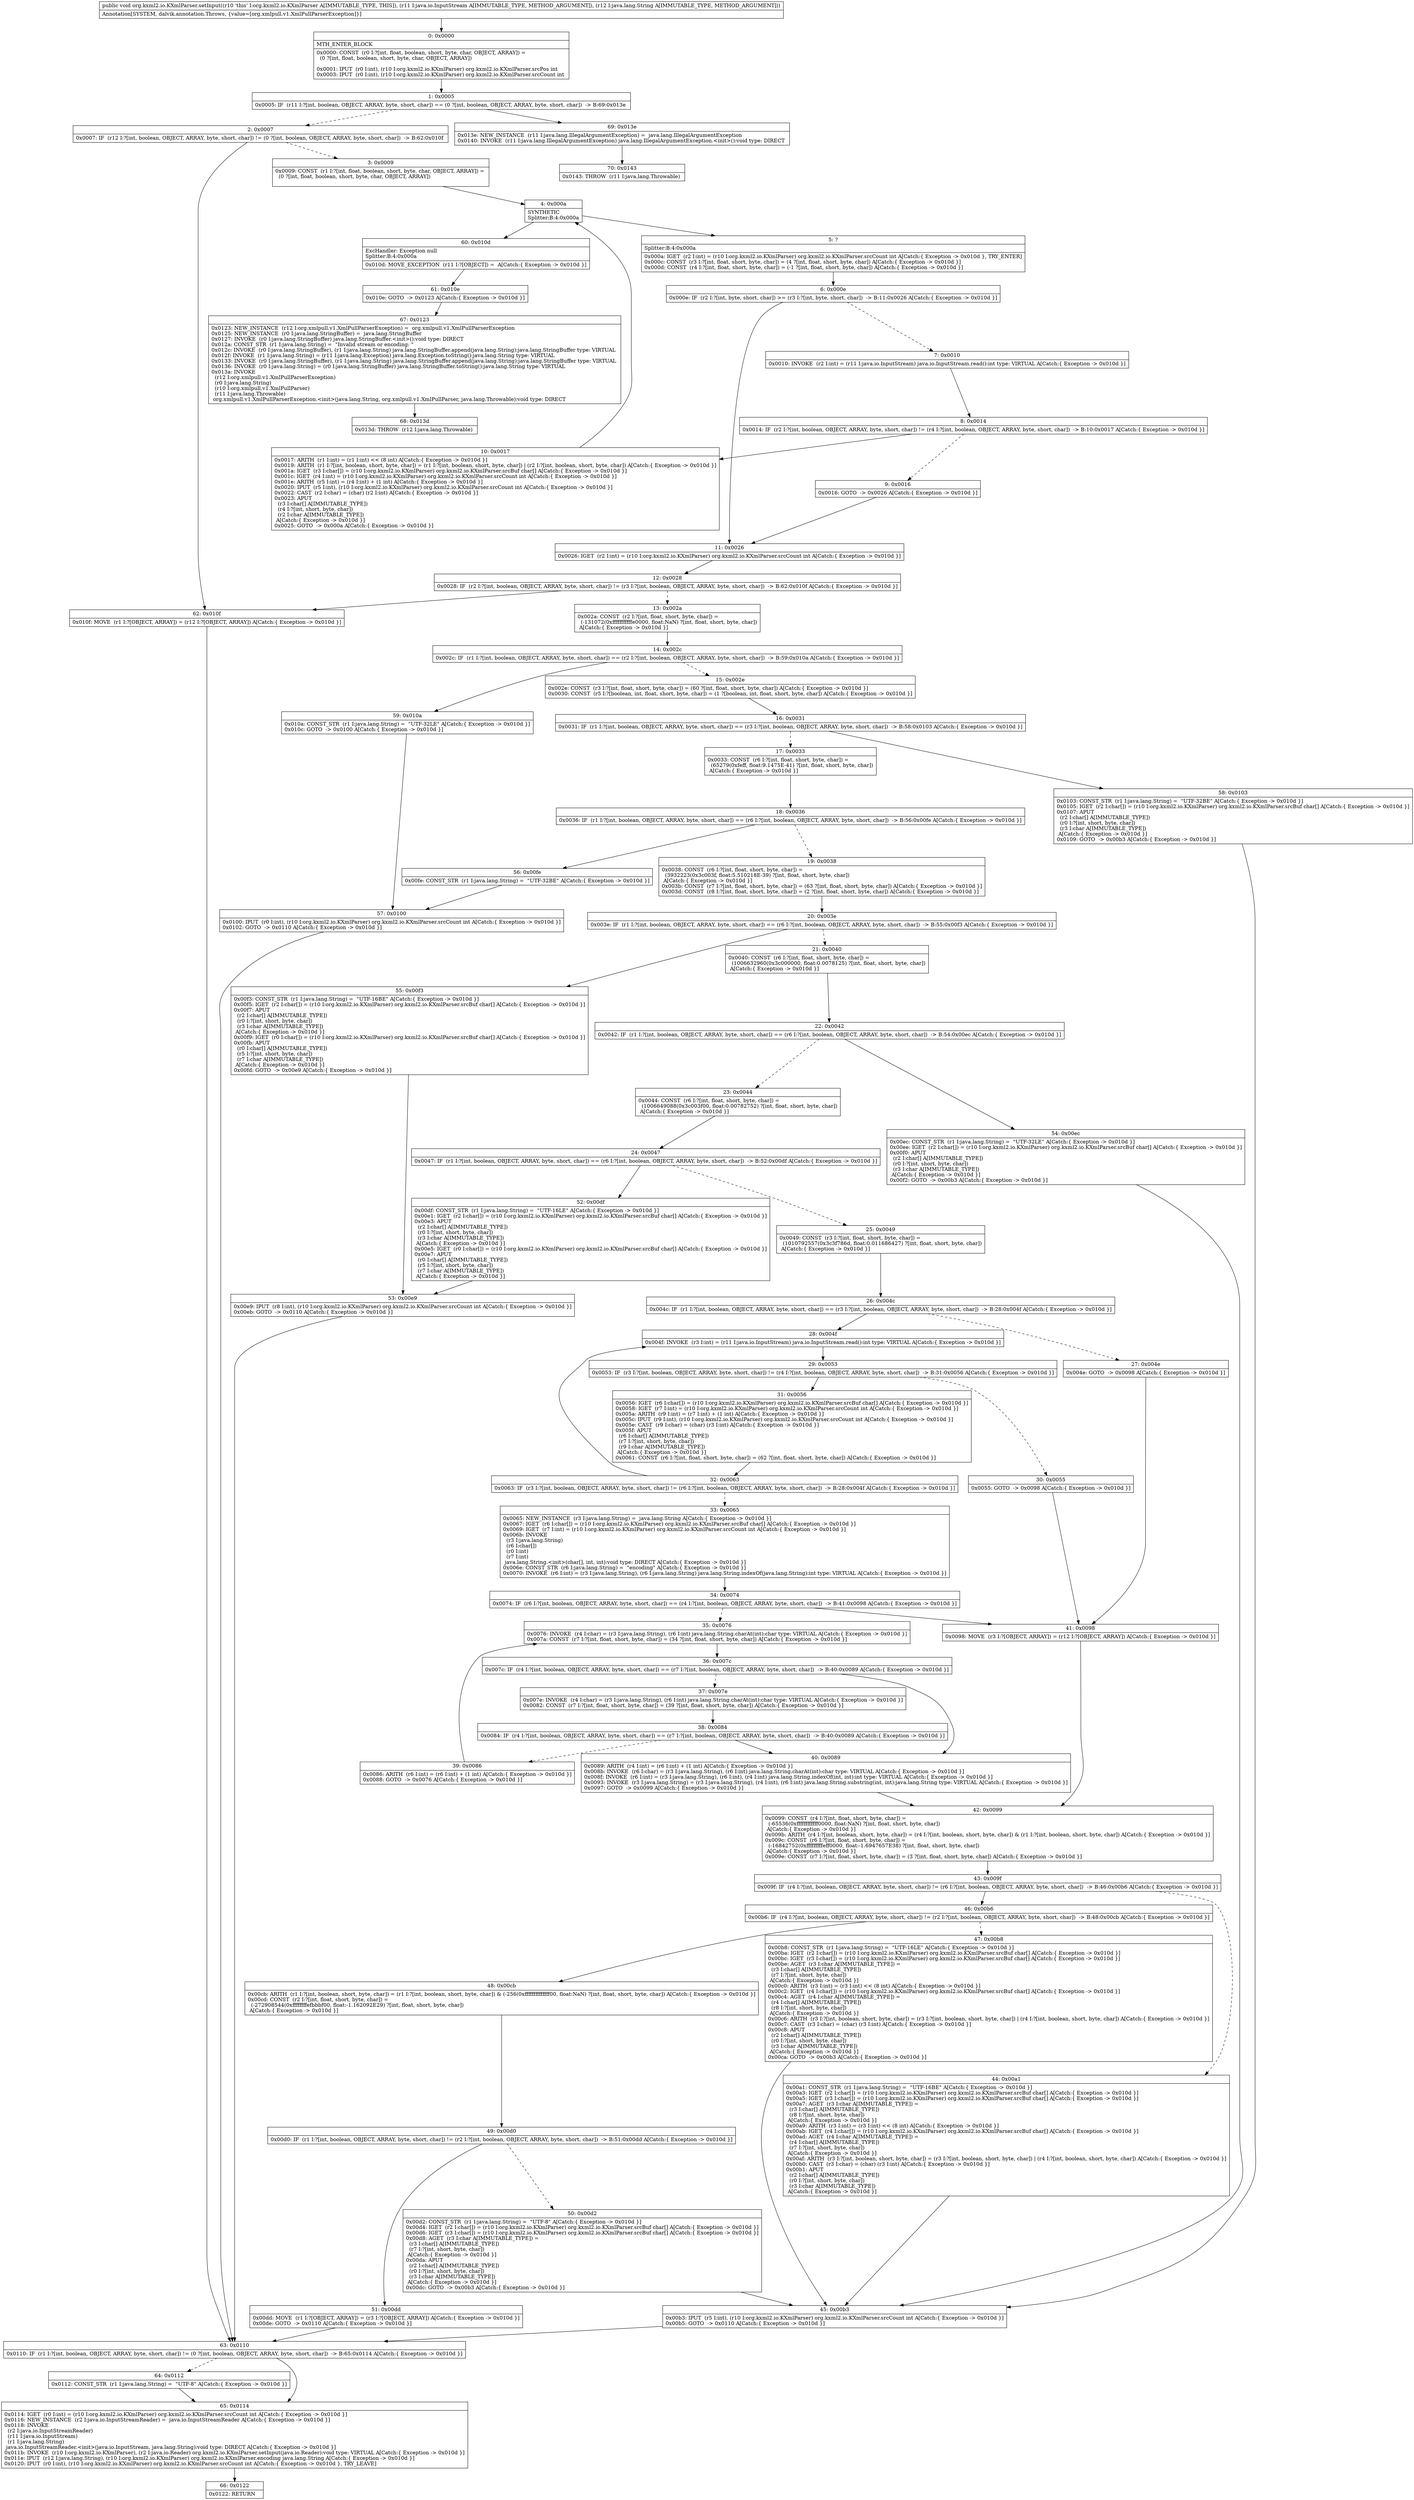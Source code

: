digraph "CFG fororg.kxml2.io.KXmlParser.setInput(Ljava\/io\/InputStream;Ljava\/lang\/String;)V" {
Node_0 [shape=record,label="{0\:\ 0x0000|MTH_ENTER_BLOCK\l|0x0000: CONST  (r0 I:?[int, float, boolean, short, byte, char, OBJECT, ARRAY]) = \l  (0 ?[int, float, boolean, short, byte, char, OBJECT, ARRAY])\l \l0x0001: IPUT  (r0 I:int), (r10 I:org.kxml2.io.KXmlParser) org.kxml2.io.KXmlParser.srcPos int \l0x0003: IPUT  (r0 I:int), (r10 I:org.kxml2.io.KXmlParser) org.kxml2.io.KXmlParser.srcCount int \l}"];
Node_1 [shape=record,label="{1\:\ 0x0005|0x0005: IF  (r11 I:?[int, boolean, OBJECT, ARRAY, byte, short, char]) == (0 ?[int, boolean, OBJECT, ARRAY, byte, short, char])  \-\> B:69:0x013e \l}"];
Node_2 [shape=record,label="{2\:\ 0x0007|0x0007: IF  (r12 I:?[int, boolean, OBJECT, ARRAY, byte, short, char]) != (0 ?[int, boolean, OBJECT, ARRAY, byte, short, char])  \-\> B:62:0x010f \l}"];
Node_3 [shape=record,label="{3\:\ 0x0009|0x0009: CONST  (r1 I:?[int, float, boolean, short, byte, char, OBJECT, ARRAY]) = \l  (0 ?[int, float, boolean, short, byte, char, OBJECT, ARRAY])\l \l}"];
Node_4 [shape=record,label="{4\:\ 0x000a|SYNTHETIC\lSplitter:B:4:0x000a\l}"];
Node_5 [shape=record,label="{5\:\ ?|Splitter:B:4:0x000a\l|0x000a: IGET  (r2 I:int) = (r10 I:org.kxml2.io.KXmlParser) org.kxml2.io.KXmlParser.srcCount int A[Catch:\{ Exception \-\> 0x010d \}, TRY_ENTER]\l0x000c: CONST  (r3 I:?[int, float, short, byte, char]) = (4 ?[int, float, short, byte, char]) A[Catch:\{ Exception \-\> 0x010d \}]\l0x000d: CONST  (r4 I:?[int, float, short, byte, char]) = (\-1 ?[int, float, short, byte, char]) A[Catch:\{ Exception \-\> 0x010d \}]\l}"];
Node_6 [shape=record,label="{6\:\ 0x000e|0x000e: IF  (r2 I:?[int, byte, short, char]) \>= (r3 I:?[int, byte, short, char])  \-\> B:11:0x0026 A[Catch:\{ Exception \-\> 0x010d \}]\l}"];
Node_7 [shape=record,label="{7\:\ 0x0010|0x0010: INVOKE  (r2 I:int) = (r11 I:java.io.InputStream) java.io.InputStream.read():int type: VIRTUAL A[Catch:\{ Exception \-\> 0x010d \}]\l}"];
Node_8 [shape=record,label="{8\:\ 0x0014|0x0014: IF  (r2 I:?[int, boolean, OBJECT, ARRAY, byte, short, char]) != (r4 I:?[int, boolean, OBJECT, ARRAY, byte, short, char])  \-\> B:10:0x0017 A[Catch:\{ Exception \-\> 0x010d \}]\l}"];
Node_9 [shape=record,label="{9\:\ 0x0016|0x0016: GOTO  \-\> 0x0026 A[Catch:\{ Exception \-\> 0x010d \}]\l}"];
Node_10 [shape=record,label="{10\:\ 0x0017|0x0017: ARITH  (r1 I:int) = (r1 I:int) \<\< (8 int) A[Catch:\{ Exception \-\> 0x010d \}]\l0x0019: ARITH  (r1 I:?[int, boolean, short, byte, char]) = (r1 I:?[int, boolean, short, byte, char]) \| (r2 I:?[int, boolean, short, byte, char]) A[Catch:\{ Exception \-\> 0x010d \}]\l0x001a: IGET  (r3 I:char[]) = (r10 I:org.kxml2.io.KXmlParser) org.kxml2.io.KXmlParser.srcBuf char[] A[Catch:\{ Exception \-\> 0x010d \}]\l0x001c: IGET  (r4 I:int) = (r10 I:org.kxml2.io.KXmlParser) org.kxml2.io.KXmlParser.srcCount int A[Catch:\{ Exception \-\> 0x010d \}]\l0x001e: ARITH  (r5 I:int) = (r4 I:int) + (1 int) A[Catch:\{ Exception \-\> 0x010d \}]\l0x0020: IPUT  (r5 I:int), (r10 I:org.kxml2.io.KXmlParser) org.kxml2.io.KXmlParser.srcCount int A[Catch:\{ Exception \-\> 0x010d \}]\l0x0022: CAST  (r2 I:char) = (char) (r2 I:int) A[Catch:\{ Exception \-\> 0x010d \}]\l0x0023: APUT  \l  (r3 I:char[] A[IMMUTABLE_TYPE])\l  (r4 I:?[int, short, byte, char])\l  (r2 I:char A[IMMUTABLE_TYPE])\l A[Catch:\{ Exception \-\> 0x010d \}]\l0x0025: GOTO  \-\> 0x000a A[Catch:\{ Exception \-\> 0x010d \}]\l}"];
Node_11 [shape=record,label="{11\:\ 0x0026|0x0026: IGET  (r2 I:int) = (r10 I:org.kxml2.io.KXmlParser) org.kxml2.io.KXmlParser.srcCount int A[Catch:\{ Exception \-\> 0x010d \}]\l}"];
Node_12 [shape=record,label="{12\:\ 0x0028|0x0028: IF  (r2 I:?[int, boolean, OBJECT, ARRAY, byte, short, char]) != (r3 I:?[int, boolean, OBJECT, ARRAY, byte, short, char])  \-\> B:62:0x010f A[Catch:\{ Exception \-\> 0x010d \}]\l}"];
Node_13 [shape=record,label="{13\:\ 0x002a|0x002a: CONST  (r2 I:?[int, float, short, byte, char]) = \l  (\-131072(0xfffffffffffe0000, float:NaN) ?[int, float, short, byte, char])\l A[Catch:\{ Exception \-\> 0x010d \}]\l}"];
Node_14 [shape=record,label="{14\:\ 0x002c|0x002c: IF  (r1 I:?[int, boolean, OBJECT, ARRAY, byte, short, char]) == (r2 I:?[int, boolean, OBJECT, ARRAY, byte, short, char])  \-\> B:59:0x010a A[Catch:\{ Exception \-\> 0x010d \}]\l}"];
Node_15 [shape=record,label="{15\:\ 0x002e|0x002e: CONST  (r3 I:?[int, float, short, byte, char]) = (60 ?[int, float, short, byte, char]) A[Catch:\{ Exception \-\> 0x010d \}]\l0x0030: CONST  (r5 I:?[boolean, int, float, short, byte, char]) = (1 ?[boolean, int, float, short, byte, char]) A[Catch:\{ Exception \-\> 0x010d \}]\l}"];
Node_16 [shape=record,label="{16\:\ 0x0031|0x0031: IF  (r1 I:?[int, boolean, OBJECT, ARRAY, byte, short, char]) == (r3 I:?[int, boolean, OBJECT, ARRAY, byte, short, char])  \-\> B:58:0x0103 A[Catch:\{ Exception \-\> 0x010d \}]\l}"];
Node_17 [shape=record,label="{17\:\ 0x0033|0x0033: CONST  (r6 I:?[int, float, short, byte, char]) = \l  (65279(0xfeff, float:9.1475E\-41) ?[int, float, short, byte, char])\l A[Catch:\{ Exception \-\> 0x010d \}]\l}"];
Node_18 [shape=record,label="{18\:\ 0x0036|0x0036: IF  (r1 I:?[int, boolean, OBJECT, ARRAY, byte, short, char]) == (r6 I:?[int, boolean, OBJECT, ARRAY, byte, short, char])  \-\> B:56:0x00fe A[Catch:\{ Exception \-\> 0x010d \}]\l}"];
Node_19 [shape=record,label="{19\:\ 0x0038|0x0038: CONST  (r6 I:?[int, float, short, byte, char]) = \l  (3932223(0x3c003f, float:5.510218E\-39) ?[int, float, short, byte, char])\l A[Catch:\{ Exception \-\> 0x010d \}]\l0x003b: CONST  (r7 I:?[int, float, short, byte, char]) = (63 ?[int, float, short, byte, char]) A[Catch:\{ Exception \-\> 0x010d \}]\l0x003d: CONST  (r8 I:?[int, float, short, byte, char]) = (2 ?[int, float, short, byte, char]) A[Catch:\{ Exception \-\> 0x010d \}]\l}"];
Node_20 [shape=record,label="{20\:\ 0x003e|0x003e: IF  (r1 I:?[int, boolean, OBJECT, ARRAY, byte, short, char]) == (r6 I:?[int, boolean, OBJECT, ARRAY, byte, short, char])  \-\> B:55:0x00f3 A[Catch:\{ Exception \-\> 0x010d \}]\l}"];
Node_21 [shape=record,label="{21\:\ 0x0040|0x0040: CONST  (r6 I:?[int, float, short, byte, char]) = \l  (1006632960(0x3c000000, float:0.0078125) ?[int, float, short, byte, char])\l A[Catch:\{ Exception \-\> 0x010d \}]\l}"];
Node_22 [shape=record,label="{22\:\ 0x0042|0x0042: IF  (r1 I:?[int, boolean, OBJECT, ARRAY, byte, short, char]) == (r6 I:?[int, boolean, OBJECT, ARRAY, byte, short, char])  \-\> B:54:0x00ec A[Catch:\{ Exception \-\> 0x010d \}]\l}"];
Node_23 [shape=record,label="{23\:\ 0x0044|0x0044: CONST  (r6 I:?[int, float, short, byte, char]) = \l  (1006649088(0x3c003f00, float:0.00782752) ?[int, float, short, byte, char])\l A[Catch:\{ Exception \-\> 0x010d \}]\l}"];
Node_24 [shape=record,label="{24\:\ 0x0047|0x0047: IF  (r1 I:?[int, boolean, OBJECT, ARRAY, byte, short, char]) == (r6 I:?[int, boolean, OBJECT, ARRAY, byte, short, char])  \-\> B:52:0x00df A[Catch:\{ Exception \-\> 0x010d \}]\l}"];
Node_25 [shape=record,label="{25\:\ 0x0049|0x0049: CONST  (r3 I:?[int, float, short, byte, char]) = \l  (1010792557(0x3c3f786d, float:0.011686427) ?[int, float, short, byte, char])\l A[Catch:\{ Exception \-\> 0x010d \}]\l}"];
Node_26 [shape=record,label="{26\:\ 0x004c|0x004c: IF  (r1 I:?[int, boolean, OBJECT, ARRAY, byte, short, char]) == (r3 I:?[int, boolean, OBJECT, ARRAY, byte, short, char])  \-\> B:28:0x004f A[Catch:\{ Exception \-\> 0x010d \}]\l}"];
Node_27 [shape=record,label="{27\:\ 0x004e|0x004e: GOTO  \-\> 0x0098 A[Catch:\{ Exception \-\> 0x010d \}]\l}"];
Node_28 [shape=record,label="{28\:\ 0x004f|0x004f: INVOKE  (r3 I:int) = (r11 I:java.io.InputStream) java.io.InputStream.read():int type: VIRTUAL A[Catch:\{ Exception \-\> 0x010d \}]\l}"];
Node_29 [shape=record,label="{29\:\ 0x0053|0x0053: IF  (r3 I:?[int, boolean, OBJECT, ARRAY, byte, short, char]) != (r4 I:?[int, boolean, OBJECT, ARRAY, byte, short, char])  \-\> B:31:0x0056 A[Catch:\{ Exception \-\> 0x010d \}]\l}"];
Node_30 [shape=record,label="{30\:\ 0x0055|0x0055: GOTO  \-\> 0x0098 A[Catch:\{ Exception \-\> 0x010d \}]\l}"];
Node_31 [shape=record,label="{31\:\ 0x0056|0x0056: IGET  (r6 I:char[]) = (r10 I:org.kxml2.io.KXmlParser) org.kxml2.io.KXmlParser.srcBuf char[] A[Catch:\{ Exception \-\> 0x010d \}]\l0x0058: IGET  (r7 I:int) = (r10 I:org.kxml2.io.KXmlParser) org.kxml2.io.KXmlParser.srcCount int A[Catch:\{ Exception \-\> 0x010d \}]\l0x005a: ARITH  (r9 I:int) = (r7 I:int) + (1 int) A[Catch:\{ Exception \-\> 0x010d \}]\l0x005c: IPUT  (r9 I:int), (r10 I:org.kxml2.io.KXmlParser) org.kxml2.io.KXmlParser.srcCount int A[Catch:\{ Exception \-\> 0x010d \}]\l0x005e: CAST  (r9 I:char) = (char) (r3 I:int) A[Catch:\{ Exception \-\> 0x010d \}]\l0x005f: APUT  \l  (r6 I:char[] A[IMMUTABLE_TYPE])\l  (r7 I:?[int, short, byte, char])\l  (r9 I:char A[IMMUTABLE_TYPE])\l A[Catch:\{ Exception \-\> 0x010d \}]\l0x0061: CONST  (r6 I:?[int, float, short, byte, char]) = (62 ?[int, float, short, byte, char]) A[Catch:\{ Exception \-\> 0x010d \}]\l}"];
Node_32 [shape=record,label="{32\:\ 0x0063|0x0063: IF  (r3 I:?[int, boolean, OBJECT, ARRAY, byte, short, char]) != (r6 I:?[int, boolean, OBJECT, ARRAY, byte, short, char])  \-\> B:28:0x004f A[Catch:\{ Exception \-\> 0x010d \}]\l}"];
Node_33 [shape=record,label="{33\:\ 0x0065|0x0065: NEW_INSTANCE  (r3 I:java.lang.String) =  java.lang.String A[Catch:\{ Exception \-\> 0x010d \}]\l0x0067: IGET  (r6 I:char[]) = (r10 I:org.kxml2.io.KXmlParser) org.kxml2.io.KXmlParser.srcBuf char[] A[Catch:\{ Exception \-\> 0x010d \}]\l0x0069: IGET  (r7 I:int) = (r10 I:org.kxml2.io.KXmlParser) org.kxml2.io.KXmlParser.srcCount int A[Catch:\{ Exception \-\> 0x010d \}]\l0x006b: INVOKE  \l  (r3 I:java.lang.String)\l  (r6 I:char[])\l  (r0 I:int)\l  (r7 I:int)\l java.lang.String.\<init\>(char[], int, int):void type: DIRECT A[Catch:\{ Exception \-\> 0x010d \}]\l0x006e: CONST_STR  (r6 I:java.lang.String) =  \"encoding\" A[Catch:\{ Exception \-\> 0x010d \}]\l0x0070: INVOKE  (r6 I:int) = (r3 I:java.lang.String), (r6 I:java.lang.String) java.lang.String.indexOf(java.lang.String):int type: VIRTUAL A[Catch:\{ Exception \-\> 0x010d \}]\l}"];
Node_34 [shape=record,label="{34\:\ 0x0074|0x0074: IF  (r6 I:?[int, boolean, OBJECT, ARRAY, byte, short, char]) == (r4 I:?[int, boolean, OBJECT, ARRAY, byte, short, char])  \-\> B:41:0x0098 A[Catch:\{ Exception \-\> 0x010d \}]\l}"];
Node_35 [shape=record,label="{35\:\ 0x0076|0x0076: INVOKE  (r4 I:char) = (r3 I:java.lang.String), (r6 I:int) java.lang.String.charAt(int):char type: VIRTUAL A[Catch:\{ Exception \-\> 0x010d \}]\l0x007a: CONST  (r7 I:?[int, float, short, byte, char]) = (34 ?[int, float, short, byte, char]) A[Catch:\{ Exception \-\> 0x010d \}]\l}"];
Node_36 [shape=record,label="{36\:\ 0x007c|0x007c: IF  (r4 I:?[int, boolean, OBJECT, ARRAY, byte, short, char]) == (r7 I:?[int, boolean, OBJECT, ARRAY, byte, short, char])  \-\> B:40:0x0089 A[Catch:\{ Exception \-\> 0x010d \}]\l}"];
Node_37 [shape=record,label="{37\:\ 0x007e|0x007e: INVOKE  (r4 I:char) = (r3 I:java.lang.String), (r6 I:int) java.lang.String.charAt(int):char type: VIRTUAL A[Catch:\{ Exception \-\> 0x010d \}]\l0x0082: CONST  (r7 I:?[int, float, short, byte, char]) = (39 ?[int, float, short, byte, char]) A[Catch:\{ Exception \-\> 0x010d \}]\l}"];
Node_38 [shape=record,label="{38\:\ 0x0084|0x0084: IF  (r4 I:?[int, boolean, OBJECT, ARRAY, byte, short, char]) == (r7 I:?[int, boolean, OBJECT, ARRAY, byte, short, char])  \-\> B:40:0x0089 A[Catch:\{ Exception \-\> 0x010d \}]\l}"];
Node_39 [shape=record,label="{39\:\ 0x0086|0x0086: ARITH  (r6 I:int) = (r6 I:int) + (1 int) A[Catch:\{ Exception \-\> 0x010d \}]\l0x0088: GOTO  \-\> 0x0076 A[Catch:\{ Exception \-\> 0x010d \}]\l}"];
Node_40 [shape=record,label="{40\:\ 0x0089|0x0089: ARITH  (r4 I:int) = (r6 I:int) + (1 int) A[Catch:\{ Exception \-\> 0x010d \}]\l0x008b: INVOKE  (r6 I:char) = (r3 I:java.lang.String), (r6 I:int) java.lang.String.charAt(int):char type: VIRTUAL A[Catch:\{ Exception \-\> 0x010d \}]\l0x008f: INVOKE  (r6 I:int) = (r3 I:java.lang.String), (r6 I:int), (r4 I:int) java.lang.String.indexOf(int, int):int type: VIRTUAL A[Catch:\{ Exception \-\> 0x010d \}]\l0x0093: INVOKE  (r3 I:java.lang.String) = (r3 I:java.lang.String), (r4 I:int), (r6 I:int) java.lang.String.substring(int, int):java.lang.String type: VIRTUAL A[Catch:\{ Exception \-\> 0x010d \}]\l0x0097: GOTO  \-\> 0x0099 A[Catch:\{ Exception \-\> 0x010d \}]\l}"];
Node_41 [shape=record,label="{41\:\ 0x0098|0x0098: MOVE  (r3 I:?[OBJECT, ARRAY]) = (r12 I:?[OBJECT, ARRAY]) A[Catch:\{ Exception \-\> 0x010d \}]\l}"];
Node_42 [shape=record,label="{42\:\ 0x0099|0x0099: CONST  (r4 I:?[int, float, short, byte, char]) = \l  (\-65536(0xffffffffffff0000, float:NaN) ?[int, float, short, byte, char])\l A[Catch:\{ Exception \-\> 0x010d \}]\l0x009b: ARITH  (r4 I:?[int, boolean, short, byte, char]) = (r4 I:?[int, boolean, short, byte, char]) & (r1 I:?[int, boolean, short, byte, char]) A[Catch:\{ Exception \-\> 0x010d \}]\l0x009c: CONST  (r6 I:?[int, float, short, byte, char]) = \l  (\-16842752(0xfffffffffeff0000, float:\-1.6947657E38) ?[int, float, short, byte, char])\l A[Catch:\{ Exception \-\> 0x010d \}]\l0x009e: CONST  (r7 I:?[int, float, short, byte, char]) = (3 ?[int, float, short, byte, char]) A[Catch:\{ Exception \-\> 0x010d \}]\l}"];
Node_43 [shape=record,label="{43\:\ 0x009f|0x009f: IF  (r4 I:?[int, boolean, OBJECT, ARRAY, byte, short, char]) != (r6 I:?[int, boolean, OBJECT, ARRAY, byte, short, char])  \-\> B:46:0x00b6 A[Catch:\{ Exception \-\> 0x010d \}]\l}"];
Node_44 [shape=record,label="{44\:\ 0x00a1|0x00a1: CONST_STR  (r1 I:java.lang.String) =  \"UTF\-16BE\" A[Catch:\{ Exception \-\> 0x010d \}]\l0x00a3: IGET  (r2 I:char[]) = (r10 I:org.kxml2.io.KXmlParser) org.kxml2.io.KXmlParser.srcBuf char[] A[Catch:\{ Exception \-\> 0x010d \}]\l0x00a5: IGET  (r3 I:char[]) = (r10 I:org.kxml2.io.KXmlParser) org.kxml2.io.KXmlParser.srcBuf char[] A[Catch:\{ Exception \-\> 0x010d \}]\l0x00a7: AGET  (r3 I:char A[IMMUTABLE_TYPE]) = \l  (r3 I:char[] A[IMMUTABLE_TYPE])\l  (r8 I:?[int, short, byte, char])\l A[Catch:\{ Exception \-\> 0x010d \}]\l0x00a9: ARITH  (r3 I:int) = (r3 I:int) \<\< (8 int) A[Catch:\{ Exception \-\> 0x010d \}]\l0x00ab: IGET  (r4 I:char[]) = (r10 I:org.kxml2.io.KXmlParser) org.kxml2.io.KXmlParser.srcBuf char[] A[Catch:\{ Exception \-\> 0x010d \}]\l0x00ad: AGET  (r4 I:char A[IMMUTABLE_TYPE]) = \l  (r4 I:char[] A[IMMUTABLE_TYPE])\l  (r7 I:?[int, short, byte, char])\l A[Catch:\{ Exception \-\> 0x010d \}]\l0x00af: ARITH  (r3 I:?[int, boolean, short, byte, char]) = (r3 I:?[int, boolean, short, byte, char]) \| (r4 I:?[int, boolean, short, byte, char]) A[Catch:\{ Exception \-\> 0x010d \}]\l0x00b0: CAST  (r3 I:char) = (char) (r3 I:int) A[Catch:\{ Exception \-\> 0x010d \}]\l0x00b1: APUT  \l  (r2 I:char[] A[IMMUTABLE_TYPE])\l  (r0 I:?[int, short, byte, char])\l  (r3 I:char A[IMMUTABLE_TYPE])\l A[Catch:\{ Exception \-\> 0x010d \}]\l}"];
Node_45 [shape=record,label="{45\:\ 0x00b3|0x00b3: IPUT  (r5 I:int), (r10 I:org.kxml2.io.KXmlParser) org.kxml2.io.KXmlParser.srcCount int A[Catch:\{ Exception \-\> 0x010d \}]\l0x00b5: GOTO  \-\> 0x0110 A[Catch:\{ Exception \-\> 0x010d \}]\l}"];
Node_46 [shape=record,label="{46\:\ 0x00b6|0x00b6: IF  (r4 I:?[int, boolean, OBJECT, ARRAY, byte, short, char]) != (r2 I:?[int, boolean, OBJECT, ARRAY, byte, short, char])  \-\> B:48:0x00cb A[Catch:\{ Exception \-\> 0x010d \}]\l}"];
Node_47 [shape=record,label="{47\:\ 0x00b8|0x00b8: CONST_STR  (r1 I:java.lang.String) =  \"UTF\-16LE\" A[Catch:\{ Exception \-\> 0x010d \}]\l0x00ba: IGET  (r2 I:char[]) = (r10 I:org.kxml2.io.KXmlParser) org.kxml2.io.KXmlParser.srcBuf char[] A[Catch:\{ Exception \-\> 0x010d \}]\l0x00bc: IGET  (r3 I:char[]) = (r10 I:org.kxml2.io.KXmlParser) org.kxml2.io.KXmlParser.srcBuf char[] A[Catch:\{ Exception \-\> 0x010d \}]\l0x00be: AGET  (r3 I:char A[IMMUTABLE_TYPE]) = \l  (r3 I:char[] A[IMMUTABLE_TYPE])\l  (r7 I:?[int, short, byte, char])\l A[Catch:\{ Exception \-\> 0x010d \}]\l0x00c0: ARITH  (r3 I:int) = (r3 I:int) \<\< (8 int) A[Catch:\{ Exception \-\> 0x010d \}]\l0x00c2: IGET  (r4 I:char[]) = (r10 I:org.kxml2.io.KXmlParser) org.kxml2.io.KXmlParser.srcBuf char[] A[Catch:\{ Exception \-\> 0x010d \}]\l0x00c4: AGET  (r4 I:char A[IMMUTABLE_TYPE]) = \l  (r4 I:char[] A[IMMUTABLE_TYPE])\l  (r8 I:?[int, short, byte, char])\l A[Catch:\{ Exception \-\> 0x010d \}]\l0x00c6: ARITH  (r3 I:?[int, boolean, short, byte, char]) = (r3 I:?[int, boolean, short, byte, char]) \| (r4 I:?[int, boolean, short, byte, char]) A[Catch:\{ Exception \-\> 0x010d \}]\l0x00c7: CAST  (r3 I:char) = (char) (r3 I:int) A[Catch:\{ Exception \-\> 0x010d \}]\l0x00c8: APUT  \l  (r2 I:char[] A[IMMUTABLE_TYPE])\l  (r0 I:?[int, short, byte, char])\l  (r3 I:char A[IMMUTABLE_TYPE])\l A[Catch:\{ Exception \-\> 0x010d \}]\l0x00ca: GOTO  \-\> 0x00b3 A[Catch:\{ Exception \-\> 0x010d \}]\l}"];
Node_48 [shape=record,label="{48\:\ 0x00cb|0x00cb: ARITH  (r1 I:?[int, boolean, short, byte, char]) = (r1 I:?[int, boolean, short, byte, char]) & (\-256(0xffffffffffffff00, float:NaN) ?[int, float, short, byte, char]) A[Catch:\{ Exception \-\> 0x010d \}]\l0x00cd: CONST  (r2 I:?[int, float, short, byte, char]) = \l  (\-272908544(0xffffffffefbbbf00, float:\-1.162092E29) ?[int, float, short, byte, char])\l A[Catch:\{ Exception \-\> 0x010d \}]\l}"];
Node_49 [shape=record,label="{49\:\ 0x00d0|0x00d0: IF  (r1 I:?[int, boolean, OBJECT, ARRAY, byte, short, char]) != (r2 I:?[int, boolean, OBJECT, ARRAY, byte, short, char])  \-\> B:51:0x00dd A[Catch:\{ Exception \-\> 0x010d \}]\l}"];
Node_50 [shape=record,label="{50\:\ 0x00d2|0x00d2: CONST_STR  (r1 I:java.lang.String) =  \"UTF\-8\" A[Catch:\{ Exception \-\> 0x010d \}]\l0x00d4: IGET  (r2 I:char[]) = (r10 I:org.kxml2.io.KXmlParser) org.kxml2.io.KXmlParser.srcBuf char[] A[Catch:\{ Exception \-\> 0x010d \}]\l0x00d6: IGET  (r3 I:char[]) = (r10 I:org.kxml2.io.KXmlParser) org.kxml2.io.KXmlParser.srcBuf char[] A[Catch:\{ Exception \-\> 0x010d \}]\l0x00d8: AGET  (r3 I:char A[IMMUTABLE_TYPE]) = \l  (r3 I:char[] A[IMMUTABLE_TYPE])\l  (r7 I:?[int, short, byte, char])\l A[Catch:\{ Exception \-\> 0x010d \}]\l0x00da: APUT  \l  (r2 I:char[] A[IMMUTABLE_TYPE])\l  (r0 I:?[int, short, byte, char])\l  (r3 I:char A[IMMUTABLE_TYPE])\l A[Catch:\{ Exception \-\> 0x010d \}]\l0x00dc: GOTO  \-\> 0x00b3 A[Catch:\{ Exception \-\> 0x010d \}]\l}"];
Node_51 [shape=record,label="{51\:\ 0x00dd|0x00dd: MOVE  (r1 I:?[OBJECT, ARRAY]) = (r3 I:?[OBJECT, ARRAY]) A[Catch:\{ Exception \-\> 0x010d \}]\l0x00de: GOTO  \-\> 0x0110 A[Catch:\{ Exception \-\> 0x010d \}]\l}"];
Node_52 [shape=record,label="{52\:\ 0x00df|0x00df: CONST_STR  (r1 I:java.lang.String) =  \"UTF\-16LE\" A[Catch:\{ Exception \-\> 0x010d \}]\l0x00e1: IGET  (r2 I:char[]) = (r10 I:org.kxml2.io.KXmlParser) org.kxml2.io.KXmlParser.srcBuf char[] A[Catch:\{ Exception \-\> 0x010d \}]\l0x00e3: APUT  \l  (r2 I:char[] A[IMMUTABLE_TYPE])\l  (r0 I:?[int, short, byte, char])\l  (r3 I:char A[IMMUTABLE_TYPE])\l A[Catch:\{ Exception \-\> 0x010d \}]\l0x00e5: IGET  (r0 I:char[]) = (r10 I:org.kxml2.io.KXmlParser) org.kxml2.io.KXmlParser.srcBuf char[] A[Catch:\{ Exception \-\> 0x010d \}]\l0x00e7: APUT  \l  (r0 I:char[] A[IMMUTABLE_TYPE])\l  (r5 I:?[int, short, byte, char])\l  (r7 I:char A[IMMUTABLE_TYPE])\l A[Catch:\{ Exception \-\> 0x010d \}]\l}"];
Node_53 [shape=record,label="{53\:\ 0x00e9|0x00e9: IPUT  (r8 I:int), (r10 I:org.kxml2.io.KXmlParser) org.kxml2.io.KXmlParser.srcCount int A[Catch:\{ Exception \-\> 0x010d \}]\l0x00eb: GOTO  \-\> 0x0110 A[Catch:\{ Exception \-\> 0x010d \}]\l}"];
Node_54 [shape=record,label="{54\:\ 0x00ec|0x00ec: CONST_STR  (r1 I:java.lang.String) =  \"UTF\-32LE\" A[Catch:\{ Exception \-\> 0x010d \}]\l0x00ee: IGET  (r2 I:char[]) = (r10 I:org.kxml2.io.KXmlParser) org.kxml2.io.KXmlParser.srcBuf char[] A[Catch:\{ Exception \-\> 0x010d \}]\l0x00f0: APUT  \l  (r2 I:char[] A[IMMUTABLE_TYPE])\l  (r0 I:?[int, short, byte, char])\l  (r3 I:char A[IMMUTABLE_TYPE])\l A[Catch:\{ Exception \-\> 0x010d \}]\l0x00f2: GOTO  \-\> 0x00b3 A[Catch:\{ Exception \-\> 0x010d \}]\l}"];
Node_55 [shape=record,label="{55\:\ 0x00f3|0x00f3: CONST_STR  (r1 I:java.lang.String) =  \"UTF\-16BE\" A[Catch:\{ Exception \-\> 0x010d \}]\l0x00f5: IGET  (r2 I:char[]) = (r10 I:org.kxml2.io.KXmlParser) org.kxml2.io.KXmlParser.srcBuf char[] A[Catch:\{ Exception \-\> 0x010d \}]\l0x00f7: APUT  \l  (r2 I:char[] A[IMMUTABLE_TYPE])\l  (r0 I:?[int, short, byte, char])\l  (r3 I:char A[IMMUTABLE_TYPE])\l A[Catch:\{ Exception \-\> 0x010d \}]\l0x00f9: IGET  (r0 I:char[]) = (r10 I:org.kxml2.io.KXmlParser) org.kxml2.io.KXmlParser.srcBuf char[] A[Catch:\{ Exception \-\> 0x010d \}]\l0x00fb: APUT  \l  (r0 I:char[] A[IMMUTABLE_TYPE])\l  (r5 I:?[int, short, byte, char])\l  (r7 I:char A[IMMUTABLE_TYPE])\l A[Catch:\{ Exception \-\> 0x010d \}]\l0x00fd: GOTO  \-\> 0x00e9 A[Catch:\{ Exception \-\> 0x010d \}]\l}"];
Node_56 [shape=record,label="{56\:\ 0x00fe|0x00fe: CONST_STR  (r1 I:java.lang.String) =  \"UTF\-32BE\" A[Catch:\{ Exception \-\> 0x010d \}]\l}"];
Node_57 [shape=record,label="{57\:\ 0x0100|0x0100: IPUT  (r0 I:int), (r10 I:org.kxml2.io.KXmlParser) org.kxml2.io.KXmlParser.srcCount int A[Catch:\{ Exception \-\> 0x010d \}]\l0x0102: GOTO  \-\> 0x0110 A[Catch:\{ Exception \-\> 0x010d \}]\l}"];
Node_58 [shape=record,label="{58\:\ 0x0103|0x0103: CONST_STR  (r1 I:java.lang.String) =  \"UTF\-32BE\" A[Catch:\{ Exception \-\> 0x010d \}]\l0x0105: IGET  (r2 I:char[]) = (r10 I:org.kxml2.io.KXmlParser) org.kxml2.io.KXmlParser.srcBuf char[] A[Catch:\{ Exception \-\> 0x010d \}]\l0x0107: APUT  \l  (r2 I:char[] A[IMMUTABLE_TYPE])\l  (r0 I:?[int, short, byte, char])\l  (r3 I:char A[IMMUTABLE_TYPE])\l A[Catch:\{ Exception \-\> 0x010d \}]\l0x0109: GOTO  \-\> 0x00b3 A[Catch:\{ Exception \-\> 0x010d \}]\l}"];
Node_59 [shape=record,label="{59\:\ 0x010a|0x010a: CONST_STR  (r1 I:java.lang.String) =  \"UTF\-32LE\" A[Catch:\{ Exception \-\> 0x010d \}]\l0x010c: GOTO  \-\> 0x0100 A[Catch:\{ Exception \-\> 0x010d \}]\l}"];
Node_60 [shape=record,label="{60\:\ 0x010d|ExcHandler: Exception null\lSplitter:B:4:0x000a\l|0x010d: MOVE_EXCEPTION  (r11 I:?[OBJECT]) =  A[Catch:\{ Exception \-\> 0x010d \}]\l}"];
Node_61 [shape=record,label="{61\:\ 0x010e|0x010e: GOTO  \-\> 0x0123 A[Catch:\{ Exception \-\> 0x010d \}]\l}"];
Node_62 [shape=record,label="{62\:\ 0x010f|0x010f: MOVE  (r1 I:?[OBJECT, ARRAY]) = (r12 I:?[OBJECT, ARRAY]) A[Catch:\{ Exception \-\> 0x010d \}]\l}"];
Node_63 [shape=record,label="{63\:\ 0x0110|0x0110: IF  (r1 I:?[int, boolean, OBJECT, ARRAY, byte, short, char]) != (0 ?[int, boolean, OBJECT, ARRAY, byte, short, char])  \-\> B:65:0x0114 A[Catch:\{ Exception \-\> 0x010d \}]\l}"];
Node_64 [shape=record,label="{64\:\ 0x0112|0x0112: CONST_STR  (r1 I:java.lang.String) =  \"UTF\-8\" A[Catch:\{ Exception \-\> 0x010d \}]\l}"];
Node_65 [shape=record,label="{65\:\ 0x0114|0x0114: IGET  (r0 I:int) = (r10 I:org.kxml2.io.KXmlParser) org.kxml2.io.KXmlParser.srcCount int A[Catch:\{ Exception \-\> 0x010d \}]\l0x0116: NEW_INSTANCE  (r2 I:java.io.InputStreamReader) =  java.io.InputStreamReader A[Catch:\{ Exception \-\> 0x010d \}]\l0x0118: INVOKE  \l  (r2 I:java.io.InputStreamReader)\l  (r11 I:java.io.InputStream)\l  (r1 I:java.lang.String)\l java.io.InputStreamReader.\<init\>(java.io.InputStream, java.lang.String):void type: DIRECT A[Catch:\{ Exception \-\> 0x010d \}]\l0x011b: INVOKE  (r10 I:org.kxml2.io.KXmlParser), (r2 I:java.io.Reader) org.kxml2.io.KXmlParser.setInput(java.io.Reader):void type: VIRTUAL A[Catch:\{ Exception \-\> 0x010d \}]\l0x011e: IPUT  (r12 I:java.lang.String), (r10 I:org.kxml2.io.KXmlParser) org.kxml2.io.KXmlParser.encoding java.lang.String A[Catch:\{ Exception \-\> 0x010d \}]\l0x0120: IPUT  (r0 I:int), (r10 I:org.kxml2.io.KXmlParser) org.kxml2.io.KXmlParser.srcCount int A[Catch:\{ Exception \-\> 0x010d \}, TRY_LEAVE]\l}"];
Node_66 [shape=record,label="{66\:\ 0x0122|0x0122: RETURN   \l}"];
Node_67 [shape=record,label="{67\:\ 0x0123|0x0123: NEW_INSTANCE  (r12 I:org.xmlpull.v1.XmlPullParserException) =  org.xmlpull.v1.XmlPullParserException \l0x0125: NEW_INSTANCE  (r0 I:java.lang.StringBuffer) =  java.lang.StringBuffer \l0x0127: INVOKE  (r0 I:java.lang.StringBuffer) java.lang.StringBuffer.\<init\>():void type: DIRECT \l0x012a: CONST_STR  (r1 I:java.lang.String) =  \"Invalid stream or encoding: \" \l0x012c: INVOKE  (r0 I:java.lang.StringBuffer), (r1 I:java.lang.String) java.lang.StringBuffer.append(java.lang.String):java.lang.StringBuffer type: VIRTUAL \l0x012f: INVOKE  (r1 I:java.lang.String) = (r11 I:java.lang.Exception) java.lang.Exception.toString():java.lang.String type: VIRTUAL \l0x0133: INVOKE  (r0 I:java.lang.StringBuffer), (r1 I:java.lang.String) java.lang.StringBuffer.append(java.lang.String):java.lang.StringBuffer type: VIRTUAL \l0x0136: INVOKE  (r0 I:java.lang.String) = (r0 I:java.lang.StringBuffer) java.lang.StringBuffer.toString():java.lang.String type: VIRTUAL \l0x013a: INVOKE  \l  (r12 I:org.xmlpull.v1.XmlPullParserException)\l  (r0 I:java.lang.String)\l  (r10 I:org.xmlpull.v1.XmlPullParser)\l  (r11 I:java.lang.Throwable)\l org.xmlpull.v1.XmlPullParserException.\<init\>(java.lang.String, org.xmlpull.v1.XmlPullParser, java.lang.Throwable):void type: DIRECT \l}"];
Node_68 [shape=record,label="{68\:\ 0x013d|0x013d: THROW  (r12 I:java.lang.Throwable) \l}"];
Node_69 [shape=record,label="{69\:\ 0x013e|0x013e: NEW_INSTANCE  (r11 I:java.lang.IllegalArgumentException) =  java.lang.IllegalArgumentException \l0x0140: INVOKE  (r11 I:java.lang.IllegalArgumentException) java.lang.IllegalArgumentException.\<init\>():void type: DIRECT \l}"];
Node_70 [shape=record,label="{70\:\ 0x0143|0x0143: THROW  (r11 I:java.lang.Throwable) \l}"];
MethodNode[shape=record,label="{public void org.kxml2.io.KXmlParser.setInput((r10 'this' I:org.kxml2.io.KXmlParser A[IMMUTABLE_TYPE, THIS]), (r11 I:java.io.InputStream A[IMMUTABLE_TYPE, METHOD_ARGUMENT]), (r12 I:java.lang.String A[IMMUTABLE_TYPE, METHOD_ARGUMENT]))  | Annotation[SYSTEM, dalvik.annotation.Throws, \{value=[org.xmlpull.v1.XmlPullParserException]\}]\l}"];
MethodNode -> Node_0;
Node_0 -> Node_1;
Node_1 -> Node_2[style=dashed];
Node_1 -> Node_69;
Node_2 -> Node_3[style=dashed];
Node_2 -> Node_62;
Node_3 -> Node_4;
Node_4 -> Node_5;
Node_4 -> Node_60;
Node_5 -> Node_6;
Node_6 -> Node_7[style=dashed];
Node_6 -> Node_11;
Node_7 -> Node_8;
Node_8 -> Node_9[style=dashed];
Node_8 -> Node_10;
Node_9 -> Node_11;
Node_10 -> Node_4;
Node_11 -> Node_12;
Node_12 -> Node_13[style=dashed];
Node_12 -> Node_62;
Node_13 -> Node_14;
Node_14 -> Node_15[style=dashed];
Node_14 -> Node_59;
Node_15 -> Node_16;
Node_16 -> Node_17[style=dashed];
Node_16 -> Node_58;
Node_17 -> Node_18;
Node_18 -> Node_19[style=dashed];
Node_18 -> Node_56;
Node_19 -> Node_20;
Node_20 -> Node_21[style=dashed];
Node_20 -> Node_55;
Node_21 -> Node_22;
Node_22 -> Node_23[style=dashed];
Node_22 -> Node_54;
Node_23 -> Node_24;
Node_24 -> Node_25[style=dashed];
Node_24 -> Node_52;
Node_25 -> Node_26;
Node_26 -> Node_27[style=dashed];
Node_26 -> Node_28;
Node_27 -> Node_41;
Node_28 -> Node_29;
Node_29 -> Node_30[style=dashed];
Node_29 -> Node_31;
Node_30 -> Node_41;
Node_31 -> Node_32;
Node_32 -> Node_28;
Node_32 -> Node_33[style=dashed];
Node_33 -> Node_34;
Node_34 -> Node_35[style=dashed];
Node_34 -> Node_41;
Node_35 -> Node_36;
Node_36 -> Node_37[style=dashed];
Node_36 -> Node_40;
Node_37 -> Node_38;
Node_38 -> Node_39[style=dashed];
Node_38 -> Node_40;
Node_39 -> Node_35;
Node_40 -> Node_42;
Node_41 -> Node_42;
Node_42 -> Node_43;
Node_43 -> Node_44[style=dashed];
Node_43 -> Node_46;
Node_44 -> Node_45;
Node_45 -> Node_63;
Node_46 -> Node_47[style=dashed];
Node_46 -> Node_48;
Node_47 -> Node_45;
Node_48 -> Node_49;
Node_49 -> Node_50[style=dashed];
Node_49 -> Node_51;
Node_50 -> Node_45;
Node_51 -> Node_63;
Node_52 -> Node_53;
Node_53 -> Node_63;
Node_54 -> Node_45;
Node_55 -> Node_53;
Node_56 -> Node_57;
Node_57 -> Node_63;
Node_58 -> Node_45;
Node_59 -> Node_57;
Node_60 -> Node_61;
Node_61 -> Node_67;
Node_62 -> Node_63;
Node_63 -> Node_64[style=dashed];
Node_63 -> Node_65;
Node_64 -> Node_65;
Node_65 -> Node_66;
Node_67 -> Node_68;
Node_69 -> Node_70;
}

